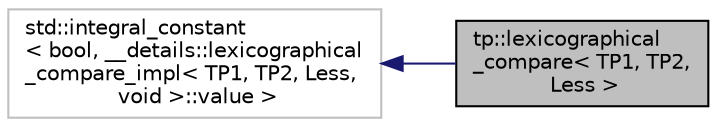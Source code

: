 digraph "tp::lexicographical_compare&lt; TP1, TP2, Less &gt;"
{
 // LATEX_PDF_SIZE
  edge [fontname="Helvetica",fontsize="10",labelfontname="Helvetica",labelfontsize="10"];
  node [fontname="Helvetica",fontsize="10",shape=record];
  rankdir="LR";
  Node1 [label="tp::lexicographical\l_compare\< TP1, TP2,\l Less \>",height=0.2,width=0.4,color="black", fillcolor="grey75", style="filled", fontcolor="black",tooltip="Returns true if one type_pack is lexicographically less than another."];
  Node2 -> Node1 [dir="back",color="midnightblue",fontsize="10",style="solid",fontname="Helvetica"];
  Node2 [label="std::integral_constant\l\< bool, __details::lexicographical\l_compare_impl\< TP1, TP2, Less,\l void \>::value \>",height=0.2,width=0.4,color="grey75", fillcolor="white", style="filled",tooltip=" "];
}
